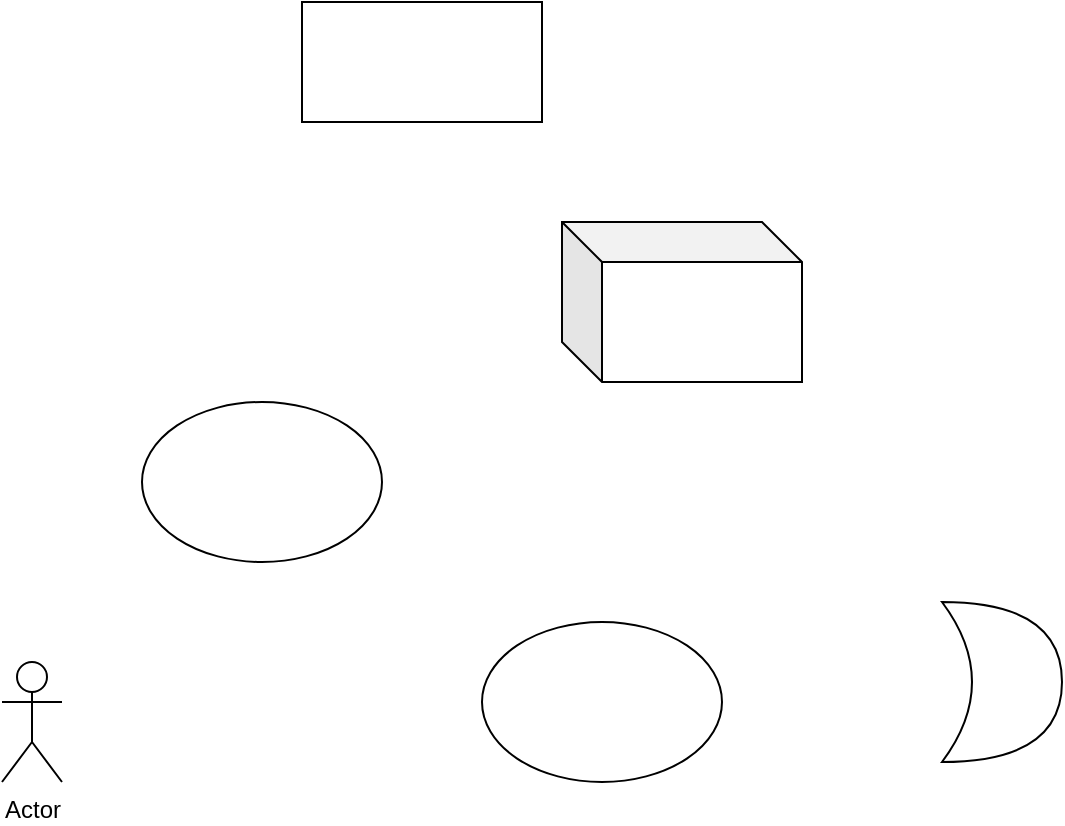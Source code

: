 <mxfile version="13.6.5" type="github">
  <diagram id="7mVD_PIkMOVaL0ehUujy" name="Page-1">
    <mxGraphModel dx="2066" dy="1093" grid="1" gridSize="10" guides="1" tooltips="1" connect="1" arrows="1" fold="1" page="1" pageScale="1" pageWidth="850" pageHeight="1100" math="0" shadow="0">
      <root>
        <mxCell id="0" />
        <mxCell id="1" parent="0" />
        <mxCell id="yd22w8YuQv4yxr3MmDNi-1" value="" style="rounded=0;whiteSpace=wrap;html=1;" parent="1" vertex="1">
          <mxGeometry x="270" y="210" width="120" height="60" as="geometry" />
        </mxCell>
        <mxCell id="2JD8Kvo4uuq5Ztvqn0xI-1" value="" style="ellipse;whiteSpace=wrap;html=1;" parent="1" vertex="1">
          <mxGeometry x="360" y="520" width="120" height="80" as="geometry" />
        </mxCell>
        <mxCell id="2JD8Kvo4uuq5Ztvqn0xI-2" value="" style="ellipse;whiteSpace=wrap;html=1;" parent="1" vertex="1">
          <mxGeometry x="190" y="410" width="120" height="80" as="geometry" />
        </mxCell>
        <mxCell id="65lH0tmteEN65Gpv6rFK-1" value="" style="shape=cube;whiteSpace=wrap;html=1;boundedLbl=1;backgroundOutline=1;darkOpacity=0.05;darkOpacity2=0.1;" parent="1" vertex="1">
          <mxGeometry x="400" y="320" width="120" height="80" as="geometry" />
        </mxCell>
        <mxCell id="GvkM86Hdk5A2cwSGy1us-1" value="Actor" style="shape=umlActor;verticalLabelPosition=bottom;verticalAlign=top;html=1;outlineConnect=0;" parent="1" vertex="1">
          <mxGeometry x="120" y="540" width="30" height="60" as="geometry" />
        </mxCell>
        <mxCell id="TkLfWJ6C0j2yGI-TSFal-1" value="" style="shape=xor;whiteSpace=wrap;html=1;" parent="1" vertex="1">
          <mxGeometry x="590" y="510" width="60" height="80" as="geometry" />
        </mxCell>
      </root>
    </mxGraphModel>
  </diagram>
</mxfile>
